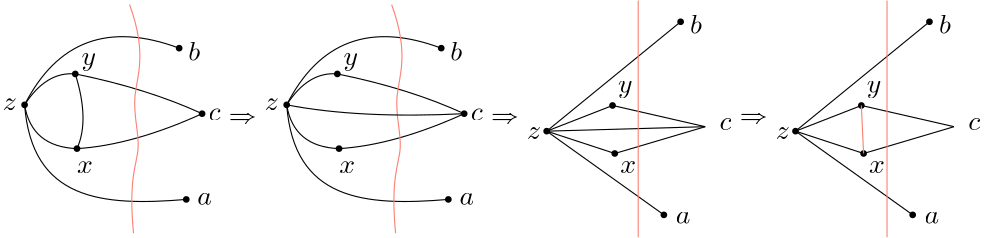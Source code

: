 <?xml version="1.0"?>
<!DOCTYPE ipe SYSTEM "ipe.dtd">
<ipe version="70206" creator="Ipe 7.2.7">
<info created="D:20180427155132" modified="D:20180501111248"/>
<ipestyle name="basic">
<symbol name="arrow/arc(spx)">
<path stroke="sym-stroke" fill="sym-stroke" pen="sym-pen">
0 0 m
-1 0.333 l
-1 -0.333 l
h
</path>
</symbol>
<symbol name="arrow/farc(spx)">
<path stroke="sym-stroke" fill="white" pen="sym-pen">
0 0 m
-1 0.333 l
-1 -0.333 l
h
</path>
</symbol>
<symbol name="arrow/ptarc(spx)">
<path stroke="sym-stroke" fill="sym-stroke" pen="sym-pen">
0 0 m
-1 0.333 l
-0.8 0 l
-1 -0.333 l
h
</path>
</symbol>
<symbol name="arrow/fptarc(spx)">
<path stroke="sym-stroke" fill="white" pen="sym-pen">
0 0 m
-1 0.333 l
-0.8 0 l
-1 -0.333 l
h
</path>
</symbol>
<symbol name="mark/circle(sx)" transformations="translations">
<path fill="sym-stroke">
0.6 0 0 0.6 0 0 e
0.4 0 0 0.4 0 0 e
</path>
</symbol>
<symbol name="mark/disk(sx)" transformations="translations">
<path fill="sym-stroke">
0.6 0 0 0.6 0 0 e
</path>
</symbol>
<symbol name="mark/fdisk(sfx)" transformations="translations">
<group>
<path fill="sym-fill">
0.5 0 0 0.5 0 0 e
</path>
<path fill="sym-stroke" fillrule="eofill">
0.6 0 0 0.6 0 0 e
0.4 0 0 0.4 0 0 e
</path>
</group>
</symbol>
<symbol name="mark/box(sx)" transformations="translations">
<path fill="sym-stroke" fillrule="eofill">
-0.6 -0.6 m
0.6 -0.6 l
0.6 0.6 l
-0.6 0.6 l
h
-0.4 -0.4 m
0.4 -0.4 l
0.4 0.4 l
-0.4 0.4 l
h
</path>
</symbol>
<symbol name="mark/square(sx)" transformations="translations">
<path fill="sym-stroke">
-0.6 -0.6 m
0.6 -0.6 l
0.6 0.6 l
-0.6 0.6 l
h
</path>
</symbol>
<symbol name="mark/fsquare(sfx)" transformations="translations">
<group>
<path fill="sym-fill">
-0.5 -0.5 m
0.5 -0.5 l
0.5 0.5 l
-0.5 0.5 l
h
</path>
<path fill="sym-stroke" fillrule="eofill">
-0.6 -0.6 m
0.6 -0.6 l
0.6 0.6 l
-0.6 0.6 l
h
-0.4 -0.4 m
0.4 -0.4 l
0.4 0.4 l
-0.4 0.4 l
h
</path>
</group>
</symbol>
<symbol name="mark/cross(sx)" transformations="translations">
<group>
<path fill="sym-stroke">
-0.43 -0.57 m
0.57 0.43 l
0.43 0.57 l
-0.57 -0.43 l
h
</path>
<path fill="sym-stroke">
-0.43 0.57 m
0.57 -0.43 l
0.43 -0.57 l
-0.57 0.43 l
h
</path>
</group>
</symbol>
<symbol name="arrow/fnormal(spx)">
<path stroke="sym-stroke" fill="white" pen="sym-pen">
0 0 m
-1 0.333 l
-1 -0.333 l
h
</path>
</symbol>
<symbol name="arrow/pointed(spx)">
<path stroke="sym-stroke" fill="sym-stroke" pen="sym-pen">
0 0 m
-1 0.333 l
-0.8 0 l
-1 -0.333 l
h
</path>
</symbol>
<symbol name="arrow/fpointed(spx)">
<path stroke="sym-stroke" fill="white" pen="sym-pen">
0 0 m
-1 0.333 l
-0.8 0 l
-1 -0.333 l
h
</path>
</symbol>
<symbol name="arrow/linear(spx)">
<path stroke="sym-stroke" pen="sym-pen">
-1 0.333 m
0 0 l
-1 -0.333 l
</path>
</symbol>
<symbol name="arrow/fdouble(spx)">
<path stroke="sym-stroke" fill="white" pen="sym-pen">
0 0 m
-1 0.333 l
-1 -0.333 l
h
-1 0 m
-2 0.333 l
-2 -0.333 l
h
</path>
</symbol>
<symbol name="arrow/double(spx)">
<path stroke="sym-stroke" fill="sym-stroke" pen="sym-pen">
0 0 m
-1 0.333 l
-1 -0.333 l
h
-1 0 m
-2 0.333 l
-2 -0.333 l
h
</path>
</symbol>
<pen name="heavier" value="0.8"/>
<pen name="fat" value="1.2"/>
<pen name="ultrafat" value="2"/>
<symbolsize name="large" value="5"/>
<symbolsize name="small" value="2"/>
<symbolsize name="tiny" value="1.1"/>
<arrowsize name="large" value="10"/>
<arrowsize name="small" value="5"/>
<arrowsize name="tiny" value="3"/>
<color name="red" value="1 0 0"/>
<color name="green" value="0 1 0"/>
<color name="blue" value="0 0 1"/>
<color name="yellow" value="1 1 0"/>
<color name="orange" value="1 0.647 0"/>
<color name="gold" value="1 0.843 0"/>
<color name="purple" value="0.627 0.125 0.941"/>
<color name="gray" value="0.745"/>
<color name="brown" value="0.647 0.165 0.165"/>
<color name="navy" value="0 0 0.502"/>
<color name="pink" value="1 0.753 0.796"/>
<color name="seagreen" value="0.18 0.545 0.341"/>
<color name="turquoise" value="0.251 0.878 0.816"/>
<color name="violet" value="0.933 0.51 0.933"/>
<color name="darkblue" value="0 0 0.545"/>
<color name="darkcyan" value="0 0.545 0.545"/>
<color name="darkgray" value="0.663"/>
<color name="darkgreen" value="0 0.392 0"/>
<color name="darkmagenta" value="0.545 0 0.545"/>
<color name="darkorange" value="1 0.549 0"/>
<color name="darkred" value="0.545 0 0"/>
<color name="lightblue" value="0.678 0.847 0.902"/>
<color name="lightcyan" value="0.878 1 1"/>
<color name="lightgray" value="0.827"/>
<color name="lightgreen" value="0.565 0.933 0.565"/>
<color name="lightyellow" value="1 1 0.878"/>
<dashstyle name="dashed" value="[4] 0"/>
<dashstyle name="dotted" value="[1 3] 0"/>
<dashstyle name="dash dotted" value="[4 2 1 2] 0"/>
<dashstyle name="dash dot dotted" value="[4 2 1 2 1 2] 0"/>
<textsize name="large" value="\large"/>
<textsize name="small" value="\small"/>
<textsize name="tiny" value="\tiny"/>
<textsize name="Large" value="\Large"/>
<textsize name="LARGE" value="\LARGE"/>
<textsize name="huge" value="\huge"/>
<textsize name="Huge" value="\Huge"/>
<textsize name="footnote" value="\footnotesize"/>
<textstyle name="center" begin="\begin{center}" end="\end{center}"/>
<textstyle name="itemize" begin="\begin{itemize}" end="\end{itemize}"/>
<textstyle name="item" begin="\begin{itemize}\item{}" end="\end{itemize}"/>
<gridsize name="4 pts" value="4"/>
<gridsize name="8 pts (~3 mm)" value="8"/>
<gridsize name="16 pts (~6 mm)" value="16"/>
<gridsize name="32 pts (~12 mm)" value="32"/>
<gridsize name="10 pts (~3.5 mm)" value="10"/>
<gridsize name="20 pts (~7 mm)" value="20"/>
<gridsize name="14 pts (~5 mm)" value="14"/>
<gridsize name="28 pts (~10 mm)" value="28"/>
<gridsize name="56 pts (~20 mm)" value="56"/>
<anglesize name="90 deg" value="90"/>
<anglesize name="60 deg" value="60"/>
<anglesize name="45 deg" value="45"/>
<anglesize name="30 deg" value="30"/>
<anglesize name="22.5 deg" value="22.5"/>
<opacity name="10%" value="0.1"/>
<opacity name="30%" value="0.3"/>
<opacity name="50%" value="0.5"/>
<opacity name="75%" value="0.75"/>
<tiling name="falling" angle="-60" step="4" width="1"/>
<tiling name="rising" angle="30" step="4" width="1"/>
</ipestyle>
<ipestyle name="brew">
<color name="aliceblue" value="0.941 0.973 1"/>
<color name="brew1" value="0.552 0.827 0.78"/>
<color name="brew2" value="1 1 0.701"/>
<color name="brew3" value="0.745 0.729 0.854"/>
<color name="brew4" value="0.984 0.501 0.447"/>
<color name="brew5" value="0.501 0.694 0.827"/>
<color name="brew6" value="0.992 0.705 0.384"/>
<color name="brew7" value="0.701 0.87 0.411"/>
<color name="brew8" value="0.988 0.803 0.898"/>
</ipestyle>
<page>
<layer name="alpha"/>
<view layers="alpha" active="alpha"/>
<text layer="alpha" matrix="1 0 0 1 19.4669 8.33037" transformations="translations" pos="204.809 749.111" stroke="black" type="label" width="9.963" height="3.655" depth="0" halign="center" valign="center" style="math">\Rightarrow</text>
<text matrix="1 0 0 1 113.817 8.33037" transformations="translations" pos="204.809 749.111" stroke="black" type="label" width="9.963" height="3.655" depth="0" halign="center" valign="center" style="math">\Rightarrow</text>
<text matrix="1 0 0 1 203.392 8.33037" transformations="translations" pos="204.809 749.111" stroke="black" type="label" width="9.963" height="3.655" depth="0" halign="center" valign="center" style="math">\Rightarrow</text>
<group matrix="1 0 0 1 0 -4.80094">
<use name="mark/disk(sx)" pos="164.619 751.533" size="small" stroke="black"/>
<use name="mark/disk(sx)" pos="164.001 778.426" size="small" stroke="black"/>
<use name="mark/disk(sx)" pos="145.763 767.298" size="small" stroke="black"/>
<use matrix="0.635961 0 0 0.635961 64.0796 276.335" name="mark/disk(sx)" pos="228.917 766.989" size="small" stroke="black"/>
<use matrix="0.635961 0 0 0.635961 64.0796 276.335" name="mark/disk(sx)" pos="215.933 804.083" size="small" stroke="black"/>
<use matrix="0.635961 0 0 0.635961 64.0796 276.335" name="mark/disk(sx)" pos="219.952 718.457" size="small" stroke="black"/>
<path stroke="black">
145.763 767.298 m
148.236 752.151
164.619 751.533 c
</path>
<path stroke="black">
164.619 751.533 m
169.256 761.734
164.001 778.426 c
</path>
<path stroke="black">
164.001 778.426 m
153.491 779.354
145.763 767.298 c
</path>
<path stroke="black">
164.001 778.426 m
189.967 773.171
209.662 764.109 c
</path>
<path stroke="black">
209.662 764.109 m
184.712 752.769
164.619 751.533 c
</path>
<path stroke="black">
145.763 767.298 m
163.383 801.92
201.405 787.7 c
</path>
<path stroke="black">
145.763 767.298 m
148.392 732.903
173.45 730.708
203.96 733.245 c
</path>
<text matrix="1 0 0 1 0 4" transformations="translations" pos="164.671 742.963" stroke="black" type="label" width="5.694" height="4.289" depth="0" valign="top" style="math">x</text>
<text matrix="1 0 0 1 -3 -1" transformations="translations" pos="169.243 782.655" stroke="black" type="label" width="5.242" height="4.297" depth="1.93" valign="baseline" style="math">y</text>
<text matrix="1 0 0 1 3 -6" transformations="translations" pos="139.978 773.51" stroke="black" type="label" width="5.071" height="4.289" depth="0" halign="right" valign="center" style="math">z</text>
<text matrix="1 0 0 1 -5 0" transformations="translations" pos="216.983 763.815" stroke="black" type="label" width="4.311" height="4.289" depth="0" valign="center" style="math">c</text>
<text matrix="1 0 0 1 -9.02372 -30.3637" transformations="translations" pos="216.983 763.815" stroke="black" type="label" width="5.266" height="4.289" depth="0" valign="center" style="math">a</text>
<text matrix="1 0 0 1 -12.3161 22.8636" transformations="translations" pos="216.983 763.815" stroke="black" type="label" width="4.276" height="6.918" depth="0" valign="center" style="math">b</text>
<path stroke="brew4">
183.547 803.379 m
189.967 785.783
182.596 770.089
189.254 750.591
183.072 740.842
184.974 721.105 c
</path>
</group>
<group matrix="1 0 0 1 -13.6041 -1.70903">
<use matrix="1 0 0 1 107.954 -3.0916" name="mark/disk(sx)" pos="164.619 751.533" size="small" stroke="black"/>
<use matrix="1 0 0 1 107.954 -3.0916" name="mark/disk(sx)" pos="164.001 778.426" size="small" stroke="black"/>
<use matrix="1 0 0 1 107.954 -3.0916" name="mark/disk(sx)" pos="145.763 767.298" size="small" stroke="black"/>
<use matrix="0.635961 0 0 0.635961 172.034 273.243" name="mark/disk(sx)" pos="228.917 766.989" size="small" stroke="black"/>
<use matrix="0.635961 0 0 0.635961 172.034 273.243" name="mark/disk(sx)" pos="215.933 804.083" size="small" stroke="black"/>
<use matrix="0.635961 0 0 0.635961 172.034 273.243" name="mark/disk(sx)" pos="219.952 718.457" size="small" stroke="black"/>
<path matrix="1 0 0 1 107.954 -3.0916" stroke="black">
145.763 767.298 m
148.236 752.151
164.619 751.533 c
</path>
<path matrix="1 0 0 1 107.954 -3.0916" stroke="black">
164.001 778.426 m
153.491 779.354
145.763 767.298 c
</path>
<path matrix="1 0 0 1 107.954 -3.0916" stroke="black">
164.001 778.426 m
189.967 773.171
209.662 764.109 c
</path>
<path matrix="1 0 0 1 107.954 -3.0916" stroke="black">
209.662 764.109 m
184.712 752.769
164.619 751.533 c
</path>
<path matrix="1 0 0 1 107.954 -3.0916" stroke="black">
145.763 767.298 m
163.383 801.92
201.405 787.7 c
</path>
<path matrix="1 0 0 1 107.954 -3.0916" stroke="black">
145.763 767.298 m
148.392 732.903
173.45 730.708
203.96 733.245 c
</path>
<text matrix="1 0 0 1 107.954 0.908402" transformations="translations" pos="164.671 742.963" stroke="black" type="label" width="5.694" height="4.289" depth="0" valign="top" style="math">x</text>
<text matrix="1 0 0 1 104.954 -4.0916" transformations="translations" pos="169.243 782.655" stroke="black" type="label" width="5.242" height="4.297" depth="1.93" valign="baseline" style="math">y</text>
<text matrix="1 0 0 1 110.954 -9.0916" transformations="translations" pos="139.978 773.51" stroke="black" type="label" width="5.071" height="4.289" depth="0" halign="right" valign="center" style="math">z</text>
<text matrix="1 0 0 1 102.954 -3.0916" transformations="translations" pos="216.983 763.815" stroke="black" type="label" width="4.311" height="4.289" depth="0" valign="center" style="math">c</text>
<text matrix="1 0 0 1 98.9307 -33.4553" transformations="translations" pos="216.983 763.815" stroke="black" type="label" width="5.266" height="4.289" depth="0" valign="center" style="math">a</text>
<text matrix="1 0 0 1 95.6384 19.772" transformations="translations" pos="216.983 763.815" stroke="black" type="label" width="4.276" height="6.918" depth="0" valign="center" style="math">b</text>
<path matrix="1 0 0 1 107.954 -3.0916" stroke="brew4">
183.547 803.379 m
189.967 785.783
182.596 770.089
189.254 750.591
183.072 740.842
184.974 721.105 c
</path>
<path stroke="black">
253.717 764.206 m
279.85 759.151
317.616 761.017 c
</path>
</group>
<group matrix="1 0 0 1 -42.2216 -0.00005962">
<path stroke="black">
375.932 753.021 m
424.155 792.403 l
</path>
<path stroke="black">
375.932 753.021 m
418.127 722.882 l
</path>
<path stroke="black">
375.932 753.021 m
399.642 762.264 l
</path>
<path stroke="black">
399.642 762.264 m
432.996 754.628 l
</path>
<path stroke="black">
432.996 754.628 m
400.445 744.984 l
</path>
<path stroke="black">
400.445 744.984 m
375.932 753.021 l
</path>
<path stroke="black">
375.932 753.021 m
432.996 754.628 l
</path>
<use name="mark/disk(sx)" pos="375.932 753.021" size="small" stroke="black"/>
<use name="mark/disk(sx)" pos="400.445 744.984" size="small" stroke="black"/>
<use name="mark/disk(sx)" pos="399.642 762.264" size="small" stroke="black"/>
<use name="mark/disk(sx)" pos="424.155 792.403" size="small" stroke="black"/>
<use name="mark/disk(sx)" pos="418.127 722.882" size="small" stroke="black"/>
<text matrix="1 0 0 1 210.569 27.8093" transformations="translations" pos="216.983 763.815" stroke="black" type="label" width="4.276" height="6.918" depth="0" valign="center" style="math">b</text>
<text matrix="1 0 0 1 221.147 -8.2746" transformations="translations" pos="216.983 763.815" stroke="black" type="label" width="4.311" height="4.289" depth="0" valign="center" style="math">c</text>
<text matrix="1 0 0 1 205.423 -41.8946" transformations="translations" pos="216.983 763.815" stroke="black" type="label" width="5.266" height="4.289" depth="0" valign="center" style="math">a</text>
<text matrix="1 0 0 1 237.754 -0.699302" transformations="translations" pos="164.671 742.963" stroke="black" type="label" width="5.694" height="4.289" depth="0" valign="top" style="math">x</text>
<text matrix="1 0 0 1 232.342 -15.745" transformations="translations" pos="169.243 782.655" stroke="black" type="label" width="5.242" height="4.297" depth="1.93" valign="baseline" style="math">y</text>
<text matrix="1 0 0 1 233.922 -21.1476" transformations="translations" pos="139.978 773.51" stroke="black" type="label" width="5.071" height="4.289" depth="0" halign="right" valign="center" style="math">z</text>
<path stroke="brew4">
408.884 800.038 m
408.884 714.845 l
</path>
</group>
<group matrix="1 0 0 1 -51.1017 0">
<path matrix="1 0 0 1 98.4548 -0.00012695" stroke="black">
375.932 753.021 m
424.155 792.403 l
</path>
<path matrix="1 0 0 1 98.4548 -0.00012695" stroke="black">
375.932 753.021 m
418.127 722.882 l
</path>
<path matrix="1 0 0 1 98.4548 -0.00012695" stroke="black">
375.932 753.021 m
399.642 762.264 l
</path>
<path matrix="1 0 0 1 98.4548 -0.00012695" stroke="black">
399.642 762.264 m
432.996 754.628 l
</path>
<path matrix="1 0 0 1 98.4548 -0.00012695" stroke="black">
432.996 754.628 m
400.445 744.984 l
</path>
<path matrix="1 0 0 1 98.4548 -0.00012695" stroke="black">
400.445 744.984 m
375.932 753.021 l
</path>
<use matrix="1 0 0 1 98.4548 -0.00012695" name="mark/disk(sx)" pos="375.932 753.021" size="small" stroke="black"/>
<use matrix="1 0 0 1 98.4548 -0.00012695" name="mark/disk(sx)" pos="400.445 744.984" size="small" stroke="black"/>
<use matrix="1 0 0 1 98.4548 -0.00012695" name="mark/disk(sx)" pos="399.642 762.264" size="small" stroke="black"/>
<use matrix="1 0 0 1 98.4548 -0.00012695" name="mark/disk(sx)" pos="424.155 792.403" size="small" stroke="black"/>
<use matrix="1 0 0 1 98.4548 -0.00012695" name="mark/disk(sx)" pos="418.127 722.882" size="small" stroke="black"/>
<text matrix="1 0 0 1 309.024 27.8092" transformations="translations" pos="216.983 763.815" stroke="black" type="label" width="4.276" height="6.918" depth="0" valign="center" style="math">b</text>
<text matrix="1 0 0 1 319.602 -8.27473" transformations="translations" pos="216.983 763.815" stroke="black" type="label" width="4.311" height="4.289" depth="0" valign="center" style="math">c</text>
<text matrix="1 0 0 1 303.878 -41.8947" transformations="translations" pos="216.983 763.815" stroke="black" type="label" width="5.266" height="4.289" depth="0" valign="center" style="math">a</text>
<text matrix="1 0 0 1 336.209 -0.699429" transformations="translations" pos="164.671 742.963" stroke="black" type="label" width="5.694" height="4.289" depth="0" valign="top" style="math">x</text>
<text matrix="1 0 0 1 330.797 -15.7451" transformations="translations" pos="169.243 782.655" stroke="black" type="label" width="5.242" height="4.297" depth="1.93" valign="baseline" style="math">y</text>
<text matrix="1 0 0 1 332.377 -21.1477" transformations="translations" pos="139.978 773.51" stroke="black" type="label" width="5.071" height="4.289" depth="0" halign="right" valign="center" style="math">z</text>
<path matrix="1 0 0 1 98.4548 -0.00012695" stroke="brew4">
408.884 800.038 m
408.884 714.845 l
</path>
<path stroke="brew4">
498.097 762.264 m
498.9 744.984 l
</path>
</group>
</page>
</ipe>
